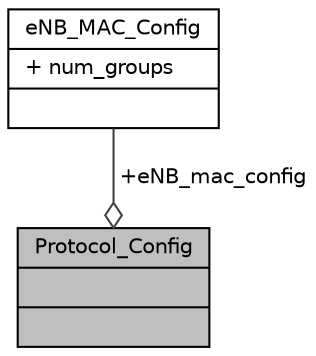 digraph "Protocol_Config"
{
 // LATEX_PDF_SIZE
  edge [fontname="Helvetica",fontsize="10",labelfontname="Helvetica",labelfontsize="10"];
  node [fontname="Helvetica",fontsize="10",shape=record];
  Node1 [label="{Protocol_Config\n||}",height=0.2,width=0.4,color="black", fillcolor="grey75", style="filled", fontcolor="black",tooltip=" "];
  Node2 -> Node1 [color="grey25",fontsize="10",style="solid",label=" +eNB_mac_config" ,arrowhead="odiamond",fontname="Helvetica"];
  Node2 [label="{eNB_MAC_Config\n|+ num_groups\l|}",height=0.2,width=0.4,color="black", fillcolor="white", style="filled",URL="$structeNB__MAC__Config.html",tooltip=" "];
}
